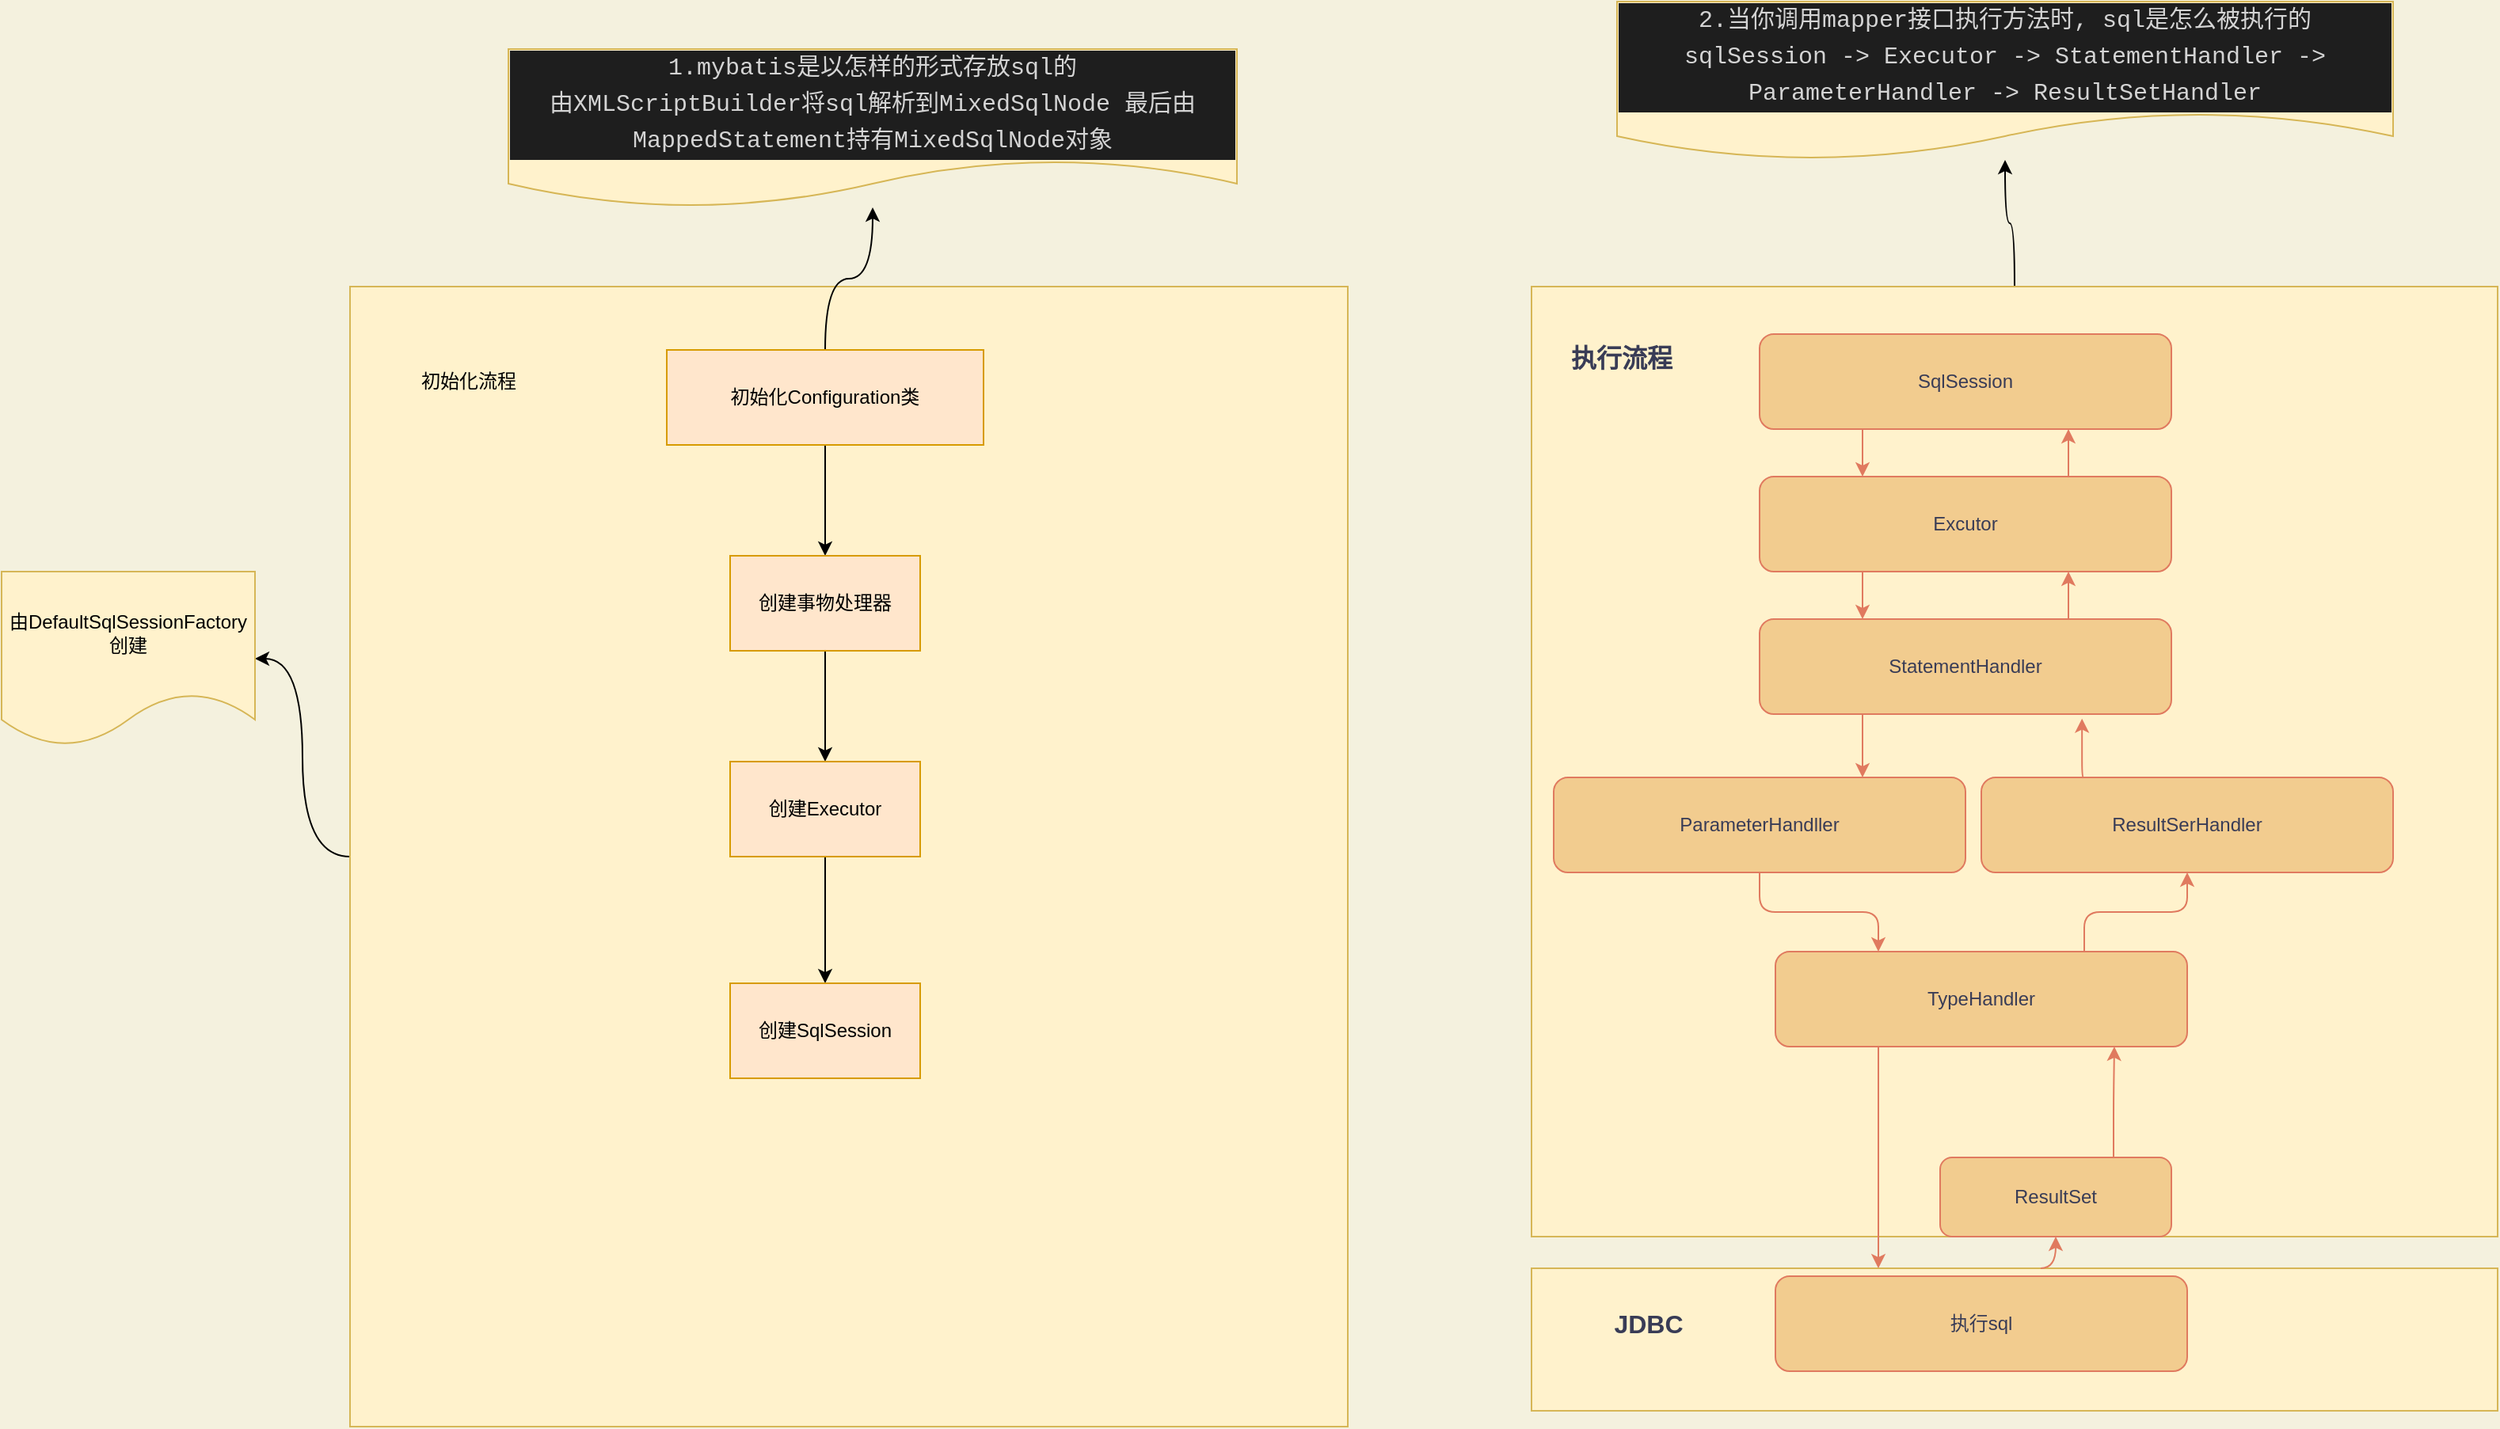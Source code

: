 <mxfile version="19.0.3" type="device" pages="2"><diagram id="7NpgDIjSX06BQ3MGz-Xf" name="框架结构"><mxGraphModel dx="2893" dy="2304" grid="1" gridSize="10" guides="1" tooltips="1" connect="1" arrows="1" fold="1" page="1" pageScale="1" pageWidth="827" pageHeight="1169" background="#F4F1DE" math="0" shadow="0"><root><mxCell id="MA-w6ubzPrnbpA9eu597-0"/><mxCell id="MA-w6ubzPrnbpA9eu597-1" parent="MA-w6ubzPrnbpA9eu597-0"/><mxCell id="_VS4yJoSFdThOwL3Fpof-15" value="" style="edgeStyle=orthogonalEdgeStyle;curved=1;rounded=0;orthogonalLoop=1;jettySize=auto;html=1;" edge="1" parent="MA-w6ubzPrnbpA9eu597-1" source="-_QUr5Fs-df8GTj9grYQ-0" target="_VS4yJoSFdThOwL3Fpof-14"><mxGeometry relative="1" as="geometry"/></mxCell><mxCell id="-_QUr5Fs-df8GTj9grYQ-0" value="" style="rounded=0;whiteSpace=wrap;html=1;sketch=0;strokeColor=#d6b656;fillColor=#fff2cc;" parent="MA-w6ubzPrnbpA9eu597-1" vertex="1"><mxGeometry x="936" y="170" width="610" height="600" as="geometry"/></mxCell><mxCell id="-_QUr5Fs-df8GTj9grYQ-9" style="edgeStyle=orthogonalEdgeStyle;curved=0;rounded=1;sketch=0;orthogonalLoop=1;jettySize=auto;html=1;exitX=0.25;exitY=1;exitDx=0;exitDy=0;entryX=0.25;entryY=0;entryDx=0;entryDy=0;fontColor=#393C56;strokeColor=#E07A5F;fillColor=#F2CC8F;" parent="MA-w6ubzPrnbpA9eu597-1" source="-_QUr5Fs-df8GTj9grYQ-1" target="-_QUr5Fs-df8GTj9grYQ-2" edge="1"><mxGeometry relative="1" as="geometry"/></mxCell><mxCell id="-_QUr5Fs-df8GTj9grYQ-1" value="SqlSession" style="rounded=1;whiteSpace=wrap;html=1;sketch=0;fontColor=#393C56;strokeColor=#E07A5F;fillColor=#F2CC8F;" parent="MA-w6ubzPrnbpA9eu597-1" vertex="1"><mxGeometry x="1080" y="200" width="260" height="60" as="geometry"/></mxCell><mxCell id="-_QUr5Fs-df8GTj9grYQ-10" style="edgeStyle=orthogonalEdgeStyle;curved=0;rounded=1;sketch=0;orthogonalLoop=1;jettySize=auto;html=1;exitX=0.25;exitY=1;exitDx=0;exitDy=0;entryX=0.25;entryY=0;entryDx=0;entryDy=0;fontColor=#393C56;strokeColor=#E07A5F;fillColor=#F2CC8F;" parent="MA-w6ubzPrnbpA9eu597-1" source="-_QUr5Fs-df8GTj9grYQ-2" target="-_QUr5Fs-df8GTj9grYQ-3" edge="1"><mxGeometry relative="1" as="geometry"/></mxCell><mxCell id="-_QUr5Fs-df8GTj9grYQ-30" style="edgeStyle=orthogonalEdgeStyle;rounded=1;sketch=0;orthogonalLoop=1;jettySize=auto;html=1;exitX=0.75;exitY=0;exitDx=0;exitDy=0;entryX=0.75;entryY=1;entryDx=0;entryDy=0;fontSize=16;fontColor=#393C56;strokeColor=#E07A5F;fillColor=#F2CC8F;" parent="MA-w6ubzPrnbpA9eu597-1" source="-_QUr5Fs-df8GTj9grYQ-2" target="-_QUr5Fs-df8GTj9grYQ-1" edge="1"><mxGeometry relative="1" as="geometry"/></mxCell><mxCell id="-_QUr5Fs-df8GTj9grYQ-2" value="Excutor" style="rounded=1;whiteSpace=wrap;html=1;sketch=0;fontColor=#393C56;strokeColor=#E07A5F;fillColor=#F2CC8F;" parent="MA-w6ubzPrnbpA9eu597-1" vertex="1"><mxGeometry x="1080" y="290" width="260" height="60" as="geometry"/></mxCell><mxCell id="-_QUr5Fs-df8GTj9grYQ-11" style="edgeStyle=orthogonalEdgeStyle;curved=0;rounded=1;sketch=0;orthogonalLoop=1;jettySize=auto;html=1;exitX=0.25;exitY=1;exitDx=0;exitDy=0;entryX=0.75;entryY=0;entryDx=0;entryDy=0;fontColor=#393C56;strokeColor=#E07A5F;fillColor=#F2CC8F;" parent="MA-w6ubzPrnbpA9eu597-1" source="-_QUr5Fs-df8GTj9grYQ-3" target="-_QUr5Fs-df8GTj9grYQ-4" edge="1"><mxGeometry relative="1" as="geometry"/></mxCell><mxCell id="-_QUr5Fs-df8GTj9grYQ-29" style="edgeStyle=orthogonalEdgeStyle;rounded=1;sketch=0;orthogonalLoop=1;jettySize=auto;html=1;exitX=0.75;exitY=0;exitDx=0;exitDy=0;entryX=0.75;entryY=1;entryDx=0;entryDy=0;fontSize=16;fontColor=#393C56;strokeColor=#E07A5F;fillColor=#F2CC8F;" parent="MA-w6ubzPrnbpA9eu597-1" source="-_QUr5Fs-df8GTj9grYQ-3" target="-_QUr5Fs-df8GTj9grYQ-2" edge="1"><mxGeometry relative="1" as="geometry"/></mxCell><mxCell id="-_QUr5Fs-df8GTj9grYQ-3" value="StatementHandler" style="rounded=1;whiteSpace=wrap;html=1;sketch=0;fontColor=#393C56;strokeColor=#E07A5F;fillColor=#F2CC8F;" parent="MA-w6ubzPrnbpA9eu597-1" vertex="1"><mxGeometry x="1080" y="380" width="260" height="60" as="geometry"/></mxCell><mxCell id="-_QUr5Fs-df8GTj9grYQ-26" style="edgeStyle=orthogonalEdgeStyle;rounded=1;sketch=0;orthogonalLoop=1;jettySize=auto;html=1;exitX=0.5;exitY=1;exitDx=0;exitDy=0;entryX=0.25;entryY=0;entryDx=0;entryDy=0;fontSize=16;fontColor=#393C56;strokeColor=#E07A5F;fillColor=#F2CC8F;" parent="MA-w6ubzPrnbpA9eu597-1" source="-_QUr5Fs-df8GTj9grYQ-4" target="-_QUr5Fs-df8GTj9grYQ-6" edge="1"><mxGeometry relative="1" as="geometry"/></mxCell><mxCell id="-_QUr5Fs-df8GTj9grYQ-4" value="ParameterHandller" style="rounded=1;whiteSpace=wrap;html=1;sketch=0;fontColor=#393C56;strokeColor=#E07A5F;fillColor=#F2CC8F;" parent="MA-w6ubzPrnbpA9eu597-1" vertex="1"><mxGeometry x="950" y="480" width="260" height="60" as="geometry"/></mxCell><mxCell id="-_QUr5Fs-df8GTj9grYQ-28" style="edgeStyle=orthogonalEdgeStyle;rounded=1;sketch=0;orthogonalLoop=1;jettySize=auto;html=1;exitX=0.25;exitY=0;exitDx=0;exitDy=0;entryX=0.783;entryY=1.047;entryDx=0;entryDy=0;fontSize=16;fontColor=#393C56;strokeColor=#E07A5F;fillColor=#F2CC8F;entryPerimeter=0;" parent="MA-w6ubzPrnbpA9eu597-1" source="-_QUr5Fs-df8GTj9grYQ-5" target="-_QUr5Fs-df8GTj9grYQ-3" edge="1"><mxGeometry relative="1" as="geometry"/></mxCell><mxCell id="-_QUr5Fs-df8GTj9grYQ-5" value="ResultSerHandler" style="rounded=1;whiteSpace=wrap;html=1;sketch=0;fontColor=#393C56;strokeColor=#E07A5F;fillColor=#F2CC8F;" parent="MA-w6ubzPrnbpA9eu597-1" vertex="1"><mxGeometry x="1220" y="480" width="260" height="60" as="geometry"/></mxCell><mxCell id="-_QUr5Fs-df8GTj9grYQ-23" style="edgeStyle=orthogonalEdgeStyle;curved=0;rounded=1;sketch=0;orthogonalLoop=1;jettySize=auto;html=1;exitX=0.75;exitY=0;exitDx=0;exitDy=0;fontSize=16;fontColor=#393C56;strokeColor=#E07A5F;fillColor=#F2CC8F;" parent="MA-w6ubzPrnbpA9eu597-1" source="-_QUr5Fs-df8GTj9grYQ-6" target="-_QUr5Fs-df8GTj9grYQ-5" edge="1"><mxGeometry relative="1" as="geometry"/></mxCell><mxCell id="-_QUr5Fs-df8GTj9grYQ-6" value="TypeHandler" style="rounded=1;whiteSpace=wrap;html=1;sketch=0;fontColor=#393C56;strokeColor=#E07A5F;fillColor=#F2CC8F;" parent="MA-w6ubzPrnbpA9eu597-1" vertex="1"><mxGeometry x="1090" y="590" width="260" height="60" as="geometry"/></mxCell><mxCell id="-_QUr5Fs-df8GTj9grYQ-12" value="" style="rounded=0;whiteSpace=wrap;html=1;sketch=0;strokeColor=#d6b656;fillColor=#fff2cc;" parent="MA-w6ubzPrnbpA9eu597-1" vertex="1"><mxGeometry x="936" y="790" width="610" height="90" as="geometry"/></mxCell><mxCell id="-_QUr5Fs-df8GTj9grYQ-20" style="edgeStyle=orthogonalEdgeStyle;curved=1;rounded=1;sketch=0;orthogonalLoop=1;jettySize=auto;html=1;exitX=0.75;exitY=0;exitDx=0;exitDy=0;fontSize=16;fontColor=#393C56;strokeColor=#E07A5F;fillColor=#F2CC8F;entryX=0.5;entryY=1;entryDx=0;entryDy=0;" parent="MA-w6ubzPrnbpA9eu597-1" target="-_QUr5Fs-df8GTj9grYQ-19" edge="1"><mxGeometry relative="1" as="geometry"><mxPoint x="1257.5" y="790" as="sourcePoint"/></mxGeometry></mxCell><mxCell id="-_QUr5Fs-df8GTj9grYQ-14" value="&lt;b&gt;&lt;font style=&quot;font-size: 16px&quot;&gt;JDBC&lt;/font&gt;&lt;/b&gt;" style="text;html=1;strokeColor=none;fillColor=none;align=center;verticalAlign=middle;whiteSpace=wrap;rounded=0;sketch=0;fontColor=#393C56;" parent="MA-w6ubzPrnbpA9eu597-1" vertex="1"><mxGeometry x="980" y="810" width="60" height="30" as="geometry"/></mxCell><mxCell id="-_QUr5Fs-df8GTj9grYQ-15" value="&lt;span style=&quot;font-size: 16px;&quot;&gt;&lt;b&gt;执行流程&lt;/b&gt;&lt;/span&gt;" style="text;html=1;strokeColor=none;fillColor=none;align=center;verticalAlign=middle;whiteSpace=wrap;rounded=0;sketch=0;fontColor=#393C56;" parent="MA-w6ubzPrnbpA9eu597-1" vertex="1"><mxGeometry x="956" y="200" width="74" height="30" as="geometry"/></mxCell><mxCell id="-_QUr5Fs-df8GTj9grYQ-22" style="edgeStyle=orthogonalEdgeStyle;curved=0;rounded=1;sketch=0;orthogonalLoop=1;jettySize=auto;html=1;exitX=0.75;exitY=0;exitDx=0;exitDy=0;entryX=0.823;entryY=1;entryDx=0;entryDy=0;entryPerimeter=0;fontSize=16;fontColor=#393C56;strokeColor=#E07A5F;fillColor=#F2CC8F;" parent="MA-w6ubzPrnbpA9eu597-1" source="-_QUr5Fs-df8GTj9grYQ-19" target="-_QUr5Fs-df8GTj9grYQ-6" edge="1"><mxGeometry relative="1" as="geometry"/></mxCell><mxCell id="-_QUr5Fs-df8GTj9grYQ-19" value="ResultSet" style="rounded=1;whiteSpace=wrap;html=1;sketch=0;fontColor=#393C56;strokeColor=#E07A5F;fillColor=#F2CC8F;" parent="MA-w6ubzPrnbpA9eu597-1" vertex="1"><mxGeometry x="1194" y="720" width="146" height="50" as="geometry"/></mxCell><mxCell id="-_QUr5Fs-df8GTj9grYQ-25" style="edgeStyle=orthogonalEdgeStyle;curved=0;rounded=1;sketch=0;orthogonalLoop=1;jettySize=auto;html=1;exitX=0.25;exitY=1;exitDx=0;exitDy=0;entryX=0.5;entryY=0;entryDx=0;entryDy=0;fontSize=16;fontColor=#393C56;strokeColor=#E07A5F;fillColor=#F2CC8F;" parent="MA-w6ubzPrnbpA9eu597-1" source="-_QUr5Fs-df8GTj9grYQ-6" edge="1"><mxGeometry relative="1" as="geometry"><mxPoint x="1155" y="790" as="targetPoint"/></mxGeometry></mxCell><mxCell id="_VS4yJoSFdThOwL3Fpof-5" value="" style="edgeStyle=orthogonalEdgeStyle;rounded=0;orthogonalLoop=1;jettySize=auto;html=1;curved=1;" edge="1" parent="MA-w6ubzPrnbpA9eu597-1" source="_VS4yJoSFdThOwL3Fpof-0" target="_VS4yJoSFdThOwL3Fpof-4"><mxGeometry relative="1" as="geometry"/></mxCell><mxCell id="_VS4yJoSFdThOwL3Fpof-0" value="" style="rounded=0;whiteSpace=wrap;html=1;fillColor=#fff2cc;strokeColor=#d6b656;" vertex="1" parent="MA-w6ubzPrnbpA9eu597-1"><mxGeometry x="190" y="170" width="630" height="720" as="geometry"/></mxCell><mxCell id="_VS4yJoSFdThOwL3Fpof-13" value="" style="edgeStyle=orthogonalEdgeStyle;curved=1;rounded=0;orthogonalLoop=1;jettySize=auto;html=1;" edge="1" parent="MA-w6ubzPrnbpA9eu597-1" source="_VS4yJoSFdThOwL3Fpof-1" target="_VS4yJoSFdThOwL3Fpof-12"><mxGeometry relative="1" as="geometry"/></mxCell><mxCell id="_VS4yJoSFdThOwL3Fpof-3" value="" style="edgeStyle=orthogonalEdgeStyle;rounded=0;orthogonalLoop=1;jettySize=auto;html=1;" edge="1" parent="MA-w6ubzPrnbpA9eu597-1" source="_VS4yJoSFdThOwL3Fpof-1" target="_VS4yJoSFdThOwL3Fpof-2"><mxGeometry relative="1" as="geometry"/></mxCell><mxCell id="_VS4yJoSFdThOwL3Fpof-1" value="初始化Configuration类" style="rounded=0;whiteSpace=wrap;html=1;fillColor=#ffe6cc;strokeColor=#d79b00;" vertex="1" parent="MA-w6ubzPrnbpA9eu597-1"><mxGeometry x="390" y="210" width="200" height="60" as="geometry"/></mxCell><mxCell id="_VS4yJoSFdThOwL3Fpof-7" value="" style="edgeStyle=orthogonalEdgeStyle;curved=1;rounded=0;orthogonalLoop=1;jettySize=auto;html=1;" edge="1" parent="MA-w6ubzPrnbpA9eu597-1" source="_VS4yJoSFdThOwL3Fpof-2" target="_VS4yJoSFdThOwL3Fpof-6"><mxGeometry relative="1" as="geometry"/></mxCell><mxCell id="_VS4yJoSFdThOwL3Fpof-2" value="创建事物处理器" style="whiteSpace=wrap;html=1;fillColor=#ffe6cc;strokeColor=#d79b00;rounded=0;" vertex="1" parent="MA-w6ubzPrnbpA9eu597-1"><mxGeometry x="430" y="340" width="120" height="60" as="geometry"/></mxCell><mxCell id="_VS4yJoSFdThOwL3Fpof-4" value="由DefaultSqlSessionFactory创建" style="shape=document;whiteSpace=wrap;html=1;boundedLbl=1;fillColor=#fff2cc;strokeColor=#d6b656;rounded=0;" vertex="1" parent="MA-w6ubzPrnbpA9eu597-1"><mxGeometry x="-30" y="350" width="160" height="110" as="geometry"/></mxCell><mxCell id="_VS4yJoSFdThOwL3Fpof-9" value="" style="edgeStyle=orthogonalEdgeStyle;curved=1;rounded=0;orthogonalLoop=1;jettySize=auto;html=1;" edge="1" parent="MA-w6ubzPrnbpA9eu597-1" source="_VS4yJoSFdThOwL3Fpof-6" target="_VS4yJoSFdThOwL3Fpof-8"><mxGeometry relative="1" as="geometry"/></mxCell><mxCell id="_VS4yJoSFdThOwL3Fpof-6" value="创建Executor" style="whiteSpace=wrap;html=1;fillColor=#ffe6cc;strokeColor=#d79b00;rounded=0;" vertex="1" parent="MA-w6ubzPrnbpA9eu597-1"><mxGeometry x="430" y="470" width="120" height="60" as="geometry"/></mxCell><mxCell id="_VS4yJoSFdThOwL3Fpof-8" value="创建SqlSession" style="whiteSpace=wrap;html=1;fillColor=#ffe6cc;strokeColor=#d79b00;rounded=0;" vertex="1" parent="MA-w6ubzPrnbpA9eu597-1"><mxGeometry x="430" y="610" width="120" height="60" as="geometry"/></mxCell><mxCell id="_VS4yJoSFdThOwL3Fpof-10" value="初始化流程" style="text;html=1;strokeColor=none;fillColor=none;align=center;verticalAlign=middle;whiteSpace=wrap;rounded=0;" vertex="1" parent="MA-w6ubzPrnbpA9eu597-1"><mxGeometry x="230" y="215" width="70" height="30" as="geometry"/></mxCell><mxCell id="_VS4yJoSFdThOwL3Fpof-11" value="执行sql" style="rounded=1;whiteSpace=wrap;html=1;sketch=0;fontColor=#393C56;strokeColor=#E07A5F;fillColor=#F2CC8F;" vertex="1" parent="MA-w6ubzPrnbpA9eu597-1"><mxGeometry x="1090" y="795" width="260" height="60" as="geometry"/></mxCell><mxCell id="_VS4yJoSFdThOwL3Fpof-12" value="&lt;div style=&quot;color: rgb(212, 212, 212); background-color: rgb(30, 30, 30); font-family: Menlo, Monaco, &amp;quot;Courier New&amp;quot;, monospace; font-size: 15px; line-height: 23px;&quot;&gt;&lt;div&gt;1.mybatis是以怎样的形式存放sql的&lt;/div&gt;&lt;div&gt;由XMLScriptBuilder将sql解析到MixedSqlNode 最后由MappedStatement持有MixedSqlNode对象&lt;/div&gt;&lt;/div&gt;" style="shape=document;whiteSpace=wrap;html=1;boundedLbl=1;fillColor=#fff2cc;strokeColor=#d6b656;rounded=0;" vertex="1" parent="MA-w6ubzPrnbpA9eu597-1"><mxGeometry x="290" y="20" width="460" height="100" as="geometry"/></mxCell><mxCell id="_VS4yJoSFdThOwL3Fpof-14" value="&lt;div style=&quot;color: rgb(212, 212, 212); background-color: rgb(30, 30, 30); font-family: Menlo, Monaco, &amp;quot;Courier New&amp;quot;, monospace; font-size: 15px; line-height: 23px;&quot;&gt;&lt;div&gt;2.当你调用mapper接口执行方法时, sql是怎么被执行的&lt;/div&gt;&lt;div&gt;sqlSession -&amp;gt; Executor -&amp;gt; StatementHandler -&amp;gt; ParameterHandler -&amp;gt; ResultSetHandler&lt;/div&gt;&lt;/div&gt;" style="shape=document;whiteSpace=wrap;html=1;boundedLbl=1;fillColor=#fff2cc;strokeColor=#d6b656;rounded=0;sketch=0;" vertex="1" parent="MA-w6ubzPrnbpA9eu597-1"><mxGeometry x="990" y="-10" width="490" height="100" as="geometry"/></mxCell></root></mxGraphModel></diagram><diagram id="vehlN1dvybmGY9CHxdzZ" name="第 1 页"><mxGraphModel dx="1278" dy="641" grid="1" gridSize="10" guides="1" tooltips="1" connect="1" arrows="1" fold="1" page="1" pageScale="1" pageWidth="827" pageHeight="1169" background="#F4F1DE" math="0" shadow="0"><root><mxCell id="0"/><mxCell id="1" parent="0"/><mxCell id="WXp7deJWxmsD-JbYPpFC-1" value="Log" style="rounded=1;whiteSpace=wrap;html=1;sketch=0;fontColor=#393C56;strokeColor=#E07A5F;fillColor=#F2CC8F;" parent="1" vertex="1"><mxGeometry x="430" y="160" width="120" height="60" as="geometry"/></mxCell><mxCell id="WXp7deJWxmsD-JbYPpFC-2" value="" style="endArrow=block;dashed=1;endFill=0;endSize=12;html=1;rounded=1;sketch=0;fontColor=#393C56;strokeColor=#E07A5F;fillColor=#F2CC8F;curved=0;labelBackgroundColor=#F4F1DE;entryX=0;entryY=1;entryDx=0;entryDy=0;exitX=0.5;exitY=0;exitDx=0;exitDy=0;" parent="1" source="WXp7deJWxmsD-JbYPpFC-3" target="WXp7deJWxmsD-JbYPpFC-1" edge="1"><mxGeometry width="160" relative="1" as="geometry"><mxPoint x="410" y="250" as="sourcePoint"/><mxPoint x="290" y="290" as="targetPoint"/></mxGeometry></mxCell><mxCell id="WXp7deJWxmsD-JbYPpFC-3" value="JakartaCommonsLoggingImpl" style="html=1;rounded=0;sketch=0;fontColor=#393C56;strokeColor=#E07A5F;fillColor=#F2CC8F;" parent="1" vertex="1"><mxGeometry x="160" y="290" width="180" height="50" as="geometry"/></mxCell><mxCell id="eJdC25DY9ZQxwzrinfS6-6" value="Slf4jImpl" style="rounded=0;whiteSpace=wrap;html=1;sketch=0;fontColor=#393C56;strokeColor=#E07A5F;fillColor=#F2CC8F;" parent="1" vertex="1"><mxGeometry x="350" y="290" width="110" height="50" as="geometry"/></mxCell><mxCell id="eJdC25DY9ZQxwzrinfS6-7" value="" style="endArrow=block;dashed=1;endFill=0;endSize=12;html=1;rounded=1;sketch=0;fontColor=#393C56;strokeColor=#E07A5F;fillColor=#F2CC8F;curved=0;exitX=0.5;exitY=0;exitDx=0;exitDy=0;entryX=0.25;entryY=1;entryDx=0;entryDy=0;" parent="1" source="eJdC25DY9ZQxwzrinfS6-6" target="WXp7deJWxmsD-JbYPpFC-1" edge="1"><mxGeometry width="160" relative="1" as="geometry"><mxPoint x="430" y="250" as="sourcePoint"/><mxPoint x="490" y="220" as="targetPoint"/></mxGeometry></mxCell><mxCell id="eJdC25DY9ZQxwzrinfS6-8" value="Jdk14LoggingImpl" style="rounded=0;whiteSpace=wrap;html=1;sketch=0;fontColor=#393C56;strokeColor=#E07A5F;fillColor=#F2CC8F;" parent="1" vertex="1"><mxGeometry x="480" y="290" width="130" height="50" as="geometry"/></mxCell><mxCell id="eJdC25DY9ZQxwzrinfS6-9" value="Log4jImpl" style="rounded=0;whiteSpace=wrap;html=1;sketch=0;fontColor=#393C56;strokeColor=#E07A5F;fillColor=#F2CC8F;" parent="1" vertex="1"><mxGeometry x="630" y="290" width="120" height="50" as="geometry"/></mxCell><mxCell id="eJdC25DY9ZQxwzrinfS6-10" value="Log4j2Impl" style="rounded=0;whiteSpace=wrap;html=1;sketch=0;fontColor=#393C56;strokeColor=#E07A5F;fillColor=#F2CC8F;" parent="1" vertex="1"><mxGeometry x="770" y="290" width="130" height="50" as="geometry"/></mxCell><mxCell id="eJdC25DY9ZQxwzrinfS6-11" value="" style="endArrow=block;dashed=1;endFill=0;endSize=12;html=1;rounded=1;sketch=0;fontColor=#393C56;strokeColor=#E07A5F;fillColor=#F2CC8F;curved=0;exitX=0.5;exitY=0;exitDx=0;exitDy=0;entryX=0.5;entryY=1;entryDx=0;entryDy=0;" parent="1" source="eJdC25DY9ZQxwzrinfS6-8" target="WXp7deJWxmsD-JbYPpFC-1" edge="1"><mxGeometry width="160" relative="1" as="geometry"><mxPoint x="470" y="220" as="sourcePoint"/><mxPoint x="560" y="270" as="targetPoint"/></mxGeometry></mxCell><mxCell id="eJdC25DY9ZQxwzrinfS6-12" value="" style="endArrow=block;dashed=1;endFill=0;endSize=12;html=1;rounded=1;sketch=0;fontColor=#393C56;strokeColor=#E07A5F;fillColor=#F2CC8F;curved=0;exitX=0.25;exitY=0;exitDx=0;exitDy=0;entryX=0.75;entryY=1;entryDx=0;entryDy=0;" parent="1" source="eJdC25DY9ZQxwzrinfS6-9" target="WXp7deJWxmsD-JbYPpFC-1" edge="1"><mxGeometry width="160" relative="1" as="geometry"><mxPoint x="400" y="230" as="sourcePoint"/><mxPoint x="660" y="270" as="targetPoint"/></mxGeometry></mxCell><mxCell id="eJdC25DY9ZQxwzrinfS6-13" value="" style="endArrow=block;dashed=1;endFill=0;endSize=12;html=1;rounded=1;sketch=0;fontColor=#393C56;strokeColor=#E07A5F;fillColor=#F2CC8F;curved=0;exitX=0.25;exitY=0;exitDx=0;exitDy=0;entryX=1;entryY=1;entryDx=0;entryDy=0;" parent="1" source="eJdC25DY9ZQxwzrinfS6-10" target="WXp7deJWxmsD-JbYPpFC-1" edge="1"><mxGeometry width="160" relative="1" as="geometry"><mxPoint x="400" y="230" as="sourcePoint"/><mxPoint x="820" y="250" as="targetPoint"/></mxGeometry></mxCell><mxCell id="eJdC25DY9ZQxwzrinfS6-14" value="NoLoggingImpl" style="rounded=0;whiteSpace=wrap;html=1;sketch=0;fontColor=#393C56;strokeColor=#E07A5F;fillColor=#F2CC8F;" parent="1" vertex="1"><mxGeometry x="170" y="190" width="130" height="50" as="geometry"/></mxCell><mxCell id="eJdC25DY9ZQxwzrinfS6-15" value="StdOutImpl" style="rounded=0;whiteSpace=wrap;html=1;sketch=0;fontColor=#393C56;strokeColor=#E07A5F;fillColor=#F2CC8F;" parent="1" vertex="1"><mxGeometry x="680" y="190" width="130" height="50" as="geometry"/></mxCell><mxCell id="eJdC25DY9ZQxwzrinfS6-16" value="" style="endArrow=block;dashed=1;endFill=0;endSize=12;html=1;rounded=1;sketch=0;fontColor=#393C56;strokeColor=#E07A5F;fillColor=#F2CC8F;curved=0;exitX=0;exitY=0.5;exitDx=0;exitDy=0;entryX=1;entryY=0.5;entryDx=0;entryDy=0;" parent="1" source="eJdC25DY9ZQxwzrinfS6-15" target="WXp7deJWxmsD-JbYPpFC-1" edge="1"><mxGeometry width="160" relative="1" as="geometry"><mxPoint x="400" y="230" as="sourcePoint"/><mxPoint x="650" y="130" as="targetPoint"/></mxGeometry></mxCell><mxCell id="eJdC25DY9ZQxwzrinfS6-17" value="" style="endArrow=block;dashed=1;endFill=0;endSize=12;html=1;rounded=1;sketch=0;fontColor=#393C56;strokeColor=#E07A5F;fillColor=#F2CC8F;curved=0;exitX=1;exitY=0.5;exitDx=0;exitDy=0;entryX=0;entryY=0.5;entryDx=0;entryDy=0;" parent="1" source="eJdC25DY9ZQxwzrinfS6-14" target="WXp7deJWxmsD-JbYPpFC-1" edge="1"><mxGeometry width="160" relative="1" as="geometry"><mxPoint x="400" y="230" as="sourcePoint"/><mxPoint x="390" y="120" as="targetPoint"/></mxGeometry></mxCell></root></mxGraphModel></diagram></mxfile>